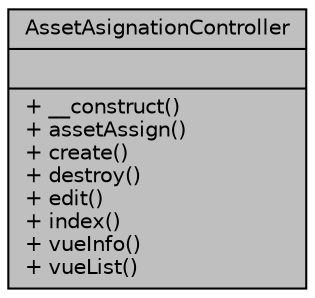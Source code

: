 digraph "AssetAsignationController"
{
 // LATEX_PDF_SIZE
  bgcolor="transparent";
  edge [fontname="Helvetica",fontsize="10",labelfontname="Helvetica",labelfontsize="10"];
  node [fontname="Helvetica",fontsize="10",shape=record];
  Node1 [label="{AssetAsignationController\n||+ __construct()\l+ assetAssign()\l+ create()\l+ destroy()\l+ edit()\l+ index()\l+ vueInfo()\l+ vueList()\l}",height=0.2,width=0.4,color="black", fillcolor="grey75", style="filled", fontcolor="black",tooltip="Controlador de asignaciones de bienes institucionales."];
}
